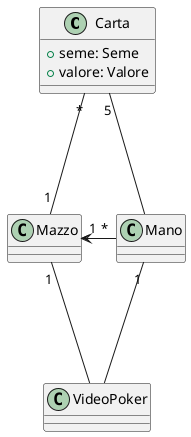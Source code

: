 @startuml Videopoker

class Carta {
    +seme: Seme
    +valore: Valore
}

class Mazzo {

}

class Mano {

}

class VideoPoker {

}


Mazzo "1" -u-- "*" Carta
Mano -u-- "5" Carta
Mano "*" -l-> "1" Mazzo
VideoPoker -u-- "1" Mano
VideoPoker -u-- "1" Mazzo